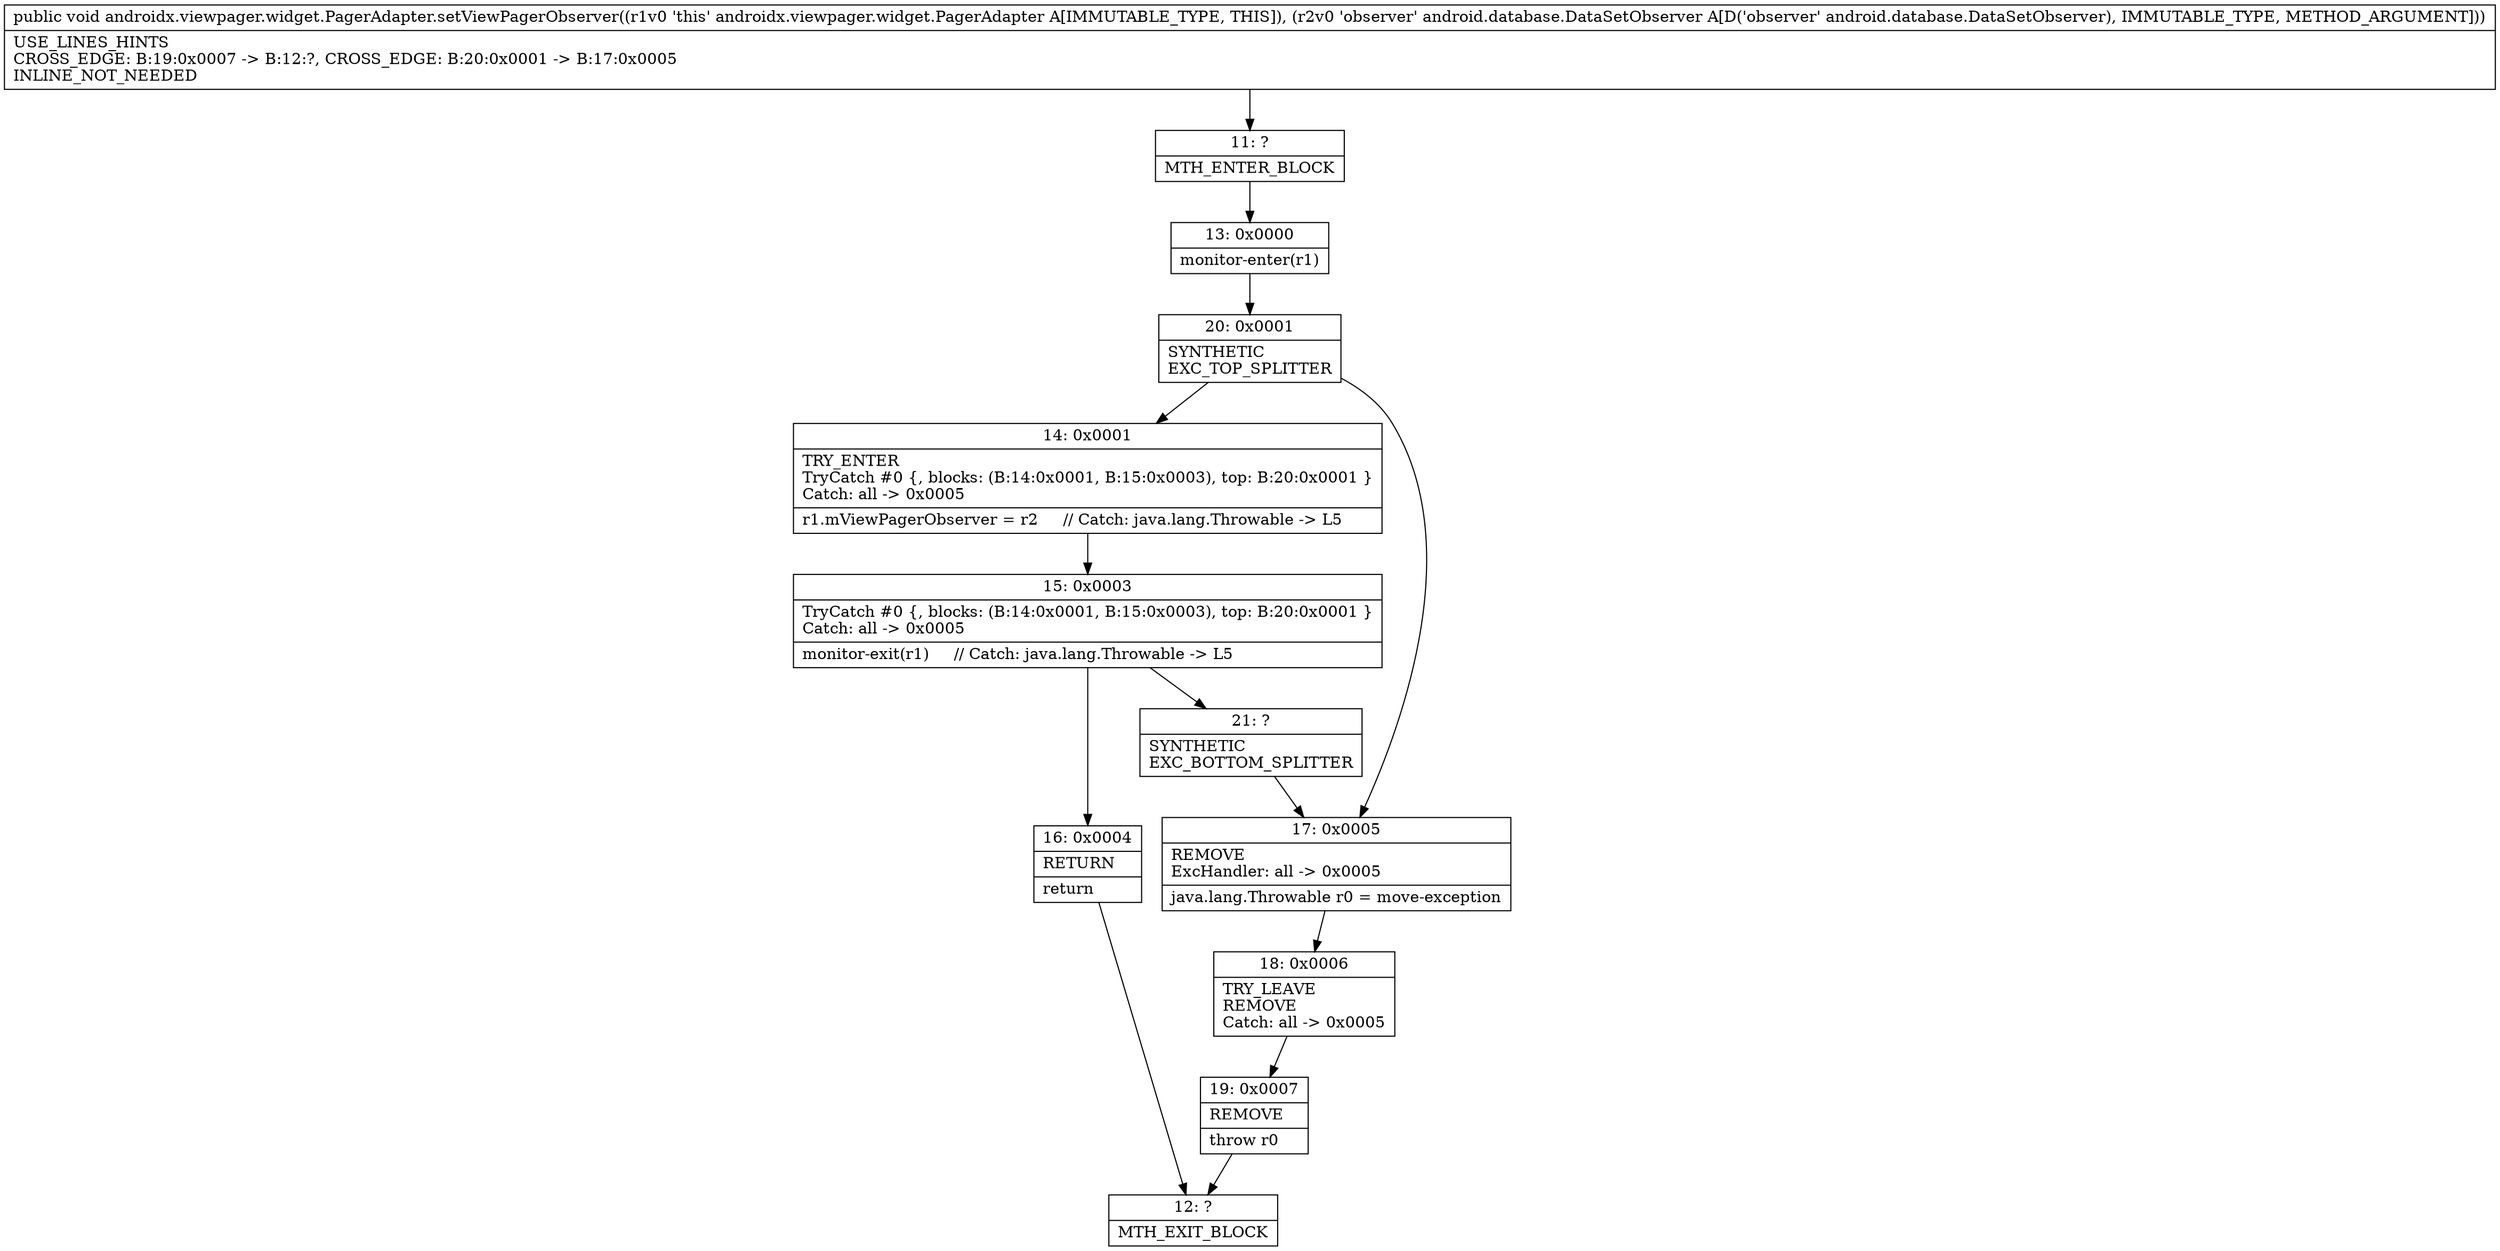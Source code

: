 digraph "CFG forandroidx.viewpager.widget.PagerAdapter.setViewPagerObserver(Landroid\/database\/DataSetObserver;)V" {
Node_11 [shape=record,label="{11\:\ ?|MTH_ENTER_BLOCK\l}"];
Node_13 [shape=record,label="{13\:\ 0x0000|monitor\-enter(r1)\l}"];
Node_20 [shape=record,label="{20\:\ 0x0001|SYNTHETIC\lEXC_TOP_SPLITTER\l}"];
Node_14 [shape=record,label="{14\:\ 0x0001|TRY_ENTER\lTryCatch #0 \{, blocks: (B:14:0x0001, B:15:0x0003), top: B:20:0x0001 \}\lCatch: all \-\> 0x0005\l|r1.mViewPagerObserver = r2     \/\/ Catch: java.lang.Throwable \-\> L5\l}"];
Node_15 [shape=record,label="{15\:\ 0x0003|TryCatch #0 \{, blocks: (B:14:0x0001, B:15:0x0003), top: B:20:0x0001 \}\lCatch: all \-\> 0x0005\l|monitor\-exit(r1)     \/\/ Catch: java.lang.Throwable \-\> L5\l}"];
Node_16 [shape=record,label="{16\:\ 0x0004|RETURN\l|return\l}"];
Node_12 [shape=record,label="{12\:\ ?|MTH_EXIT_BLOCK\l}"];
Node_21 [shape=record,label="{21\:\ ?|SYNTHETIC\lEXC_BOTTOM_SPLITTER\l}"];
Node_17 [shape=record,label="{17\:\ 0x0005|REMOVE\lExcHandler: all \-\> 0x0005\l|java.lang.Throwable r0 = move\-exception\l}"];
Node_18 [shape=record,label="{18\:\ 0x0006|TRY_LEAVE\lREMOVE\lCatch: all \-\> 0x0005\l}"];
Node_19 [shape=record,label="{19\:\ 0x0007|REMOVE\l|throw r0\l}"];
MethodNode[shape=record,label="{public void androidx.viewpager.widget.PagerAdapter.setViewPagerObserver((r1v0 'this' androidx.viewpager.widget.PagerAdapter A[IMMUTABLE_TYPE, THIS]), (r2v0 'observer' android.database.DataSetObserver A[D('observer' android.database.DataSetObserver), IMMUTABLE_TYPE, METHOD_ARGUMENT]))  | USE_LINES_HINTS\lCROSS_EDGE: B:19:0x0007 \-\> B:12:?, CROSS_EDGE: B:20:0x0001 \-\> B:17:0x0005\lINLINE_NOT_NEEDED\l}"];
MethodNode -> Node_11;Node_11 -> Node_13;
Node_13 -> Node_20;
Node_20 -> Node_14;
Node_20 -> Node_17;
Node_14 -> Node_15;
Node_15 -> Node_16;
Node_15 -> Node_21;
Node_16 -> Node_12;
Node_21 -> Node_17;
Node_17 -> Node_18;
Node_18 -> Node_19;
Node_19 -> Node_12;
}

